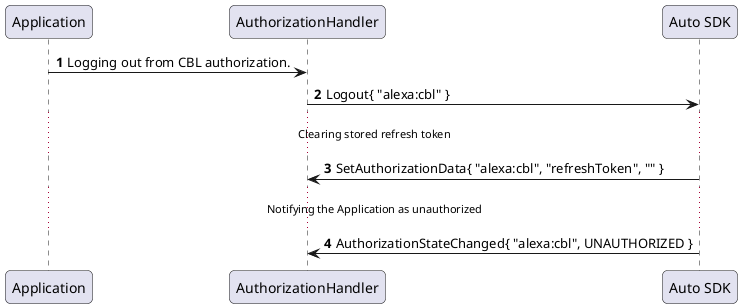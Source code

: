 @startuml

skinparam roundcorner 10

autonumber
participant Application  order 20
participant AuthorizationHandler  order 30
participant "Auto SDK" as AutoSDK  order 40

Application -> AuthorizationHandler : Logging out from CBL authorization.
AuthorizationHandler -> AutoSDK : Logout{ "alexa:cbl" }

... Clearing stored refresh token ...
AutoSDK -> AuthorizationHandler : SetAuthorizationData{ "alexa:cbl", "refreshToken", "" }

... Notifying the Application as unauthorized ...
AutoSDK -> AuthorizationHandler : AuthorizationStateChanged{ "alexa:cbl", UNAUTHORIZED }

@enduml
